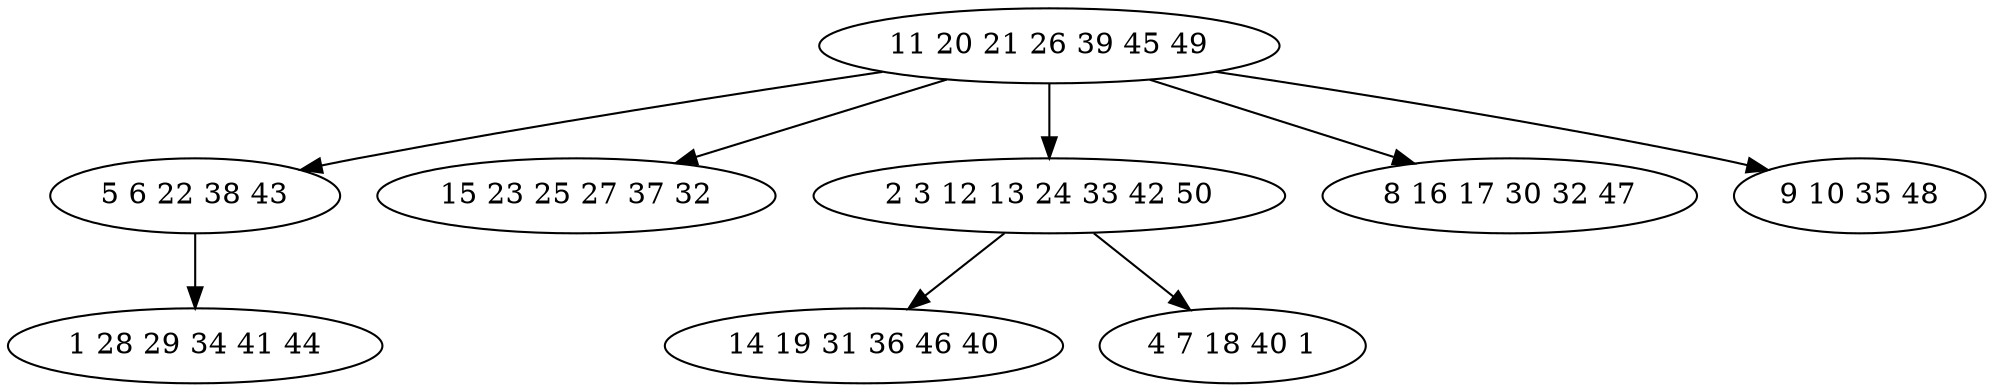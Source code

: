 digraph true_tree {
	"0" -> "1"
	"0" -> "2"
	"0" -> "3"
	"0" -> "4"
	"1" -> "5"
	"0" -> "6"
	"3" -> "7"
	"3" -> "8"
	"0" [label="11 20 21 26 39 45 49"];
	"1" [label="5 6 22 38 43"];
	"2" [label="15 23 25 27 37 32"];
	"3" [label="2 3 12 13 24 33 42 50"];
	"4" [label="8 16 17 30 32 47"];
	"5" [label="1 28 29 34 41 44"];
	"6" [label="9 10 35 48"];
	"7" [label="14 19 31 36 46 40"];
	"8" [label="4 7 18 40 1"];
}
